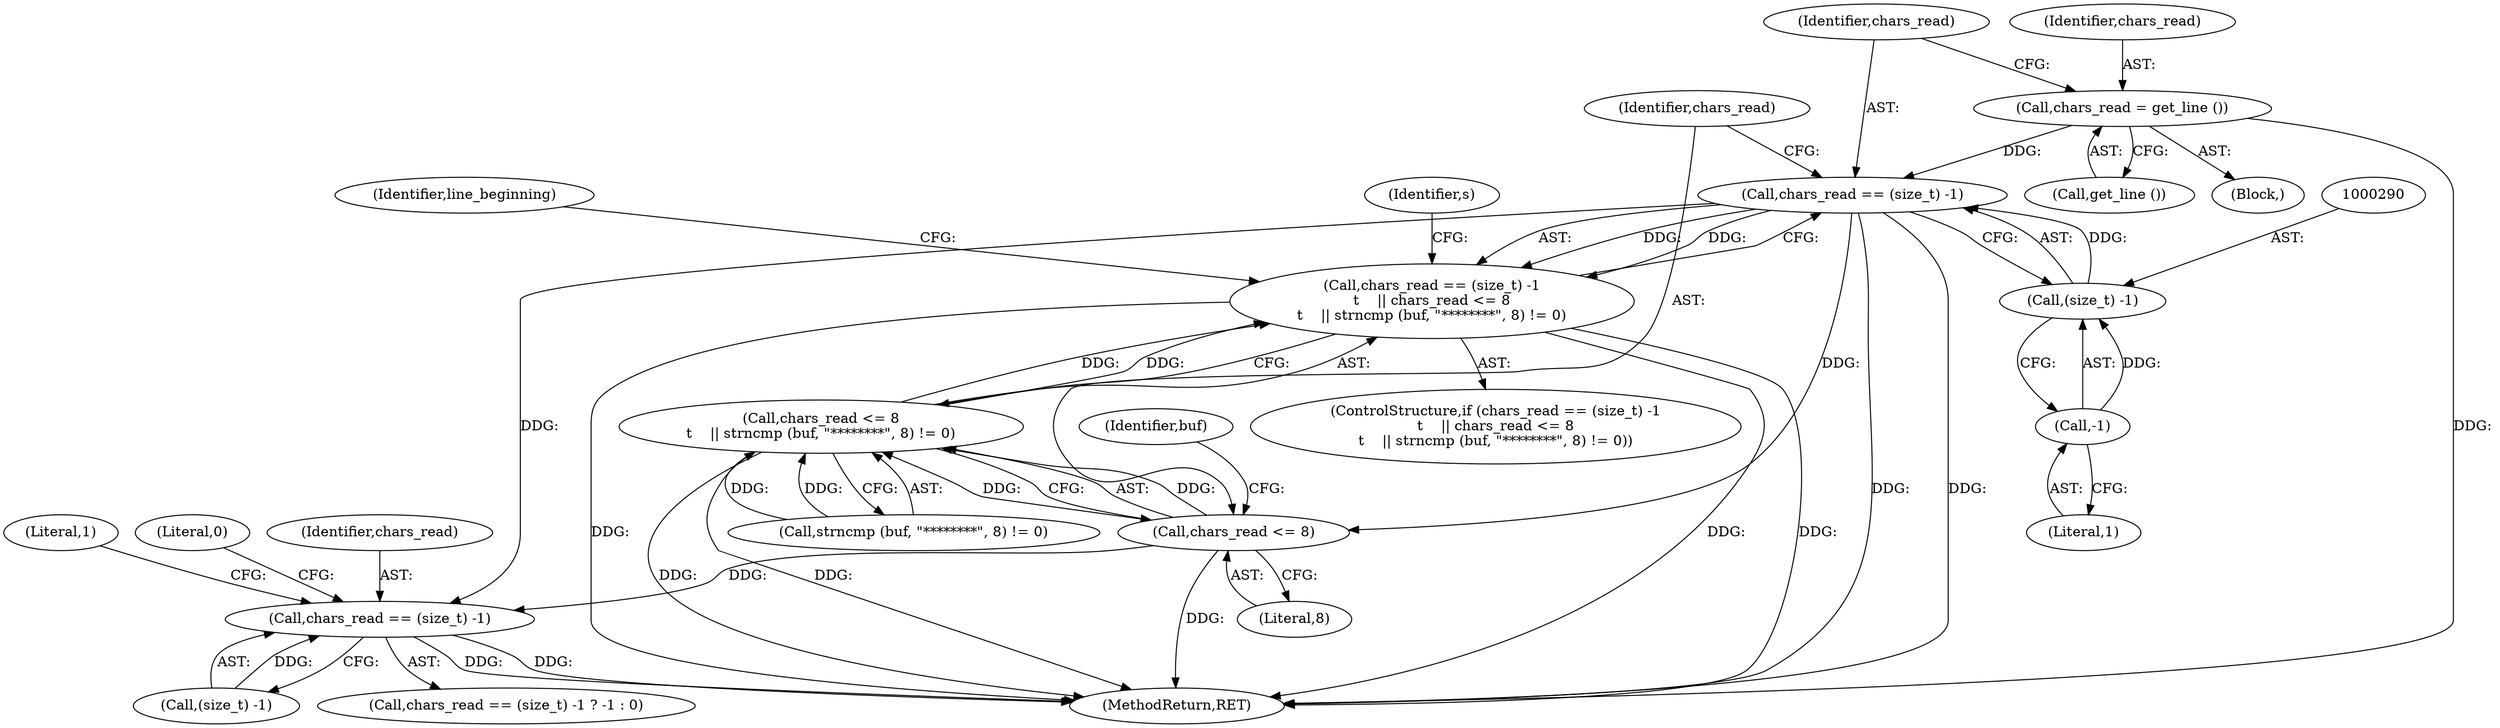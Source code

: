 digraph "0_savannah_0c08d7a902c6fdd49b704623a12d8d672ef18944@API" {
"1000287" [label="(Call,chars_read == (size_t) -1)"];
"1000282" [label="(Call,chars_read = get_line ())"];
"1000289" [label="(Call,(size_t) -1)"];
"1000291" [label="(Call,-1)"];
"1000286" [label="(Call,chars_read == (size_t) -1\n\t    || chars_read <= 8\n\t    || strncmp (buf, \"********\", 8) != 0)"];
"1000294" [label="(Call,chars_read <= 8)"];
"1000293" [label="(Call,chars_read <= 8\n\t    || strncmp (buf, \"********\", 8) != 0)"];
"1000309" [label="(Call,chars_read == (size_t) -1)"];
"1000311" [label="(Call,(size_t) -1)"];
"1000285" [label="(ControlStructure,if (chars_read == (size_t) -1\n\t    || chars_read <= 8\n\t    || strncmp (buf, \"********\", 8) != 0))"];
"1002772" [label="(MethodReturn,RET)"];
"1000299" [label="(Identifier,buf)"];
"1000317" [label="(Literal,0)"];
"1000282" [label="(Call,chars_read = get_line ())"];
"1000288" [label="(Identifier,chars_read)"];
"1000294" [label="(Call,chars_read <= 8)"];
"1000284" [label="(Call,get_line ())"];
"1000208" [label="(Block,)"];
"1000310" [label="(Identifier,chars_read)"];
"1000287" [label="(Call,chars_read == (size_t) -1)"];
"1000286" [label="(Call,chars_read == (size_t) -1\n\t    || chars_read <= 8\n\t    || strncmp (buf, \"********\", 8) != 0)"];
"1000309" [label="(Call,chars_read == (size_t) -1)"];
"1000296" [label="(Literal,8)"];
"1000289" [label="(Call,(size_t) -1)"];
"1000295" [label="(Identifier,chars_read)"];
"1000316" [label="(Literal,1)"];
"1000292" [label="(Literal,1)"];
"1000291" [label="(Call,-1)"];
"1000297" [label="(Call,strncmp (buf, \"********\", 8) != 0)"];
"1000283" [label="(Identifier,chars_read)"];
"1000305" [label="(Identifier,line_beginning)"];
"1000293" [label="(Call,chars_read <= 8\n\t    || strncmp (buf, \"********\", 8) != 0)"];
"1000308" [label="(Call,chars_read == (size_t) -1 ? -1 : 0)"];
"1000319" [label="(Identifier,s)"];
"1000287" -> "1000286"  [label="AST: "];
"1000287" -> "1000289"  [label="CFG: "];
"1000288" -> "1000287"  [label="AST: "];
"1000289" -> "1000287"  [label="AST: "];
"1000295" -> "1000287"  [label="CFG: "];
"1000286" -> "1000287"  [label="CFG: "];
"1000287" -> "1002772"  [label="DDG: "];
"1000287" -> "1002772"  [label="DDG: "];
"1000287" -> "1000286"  [label="DDG: "];
"1000287" -> "1000286"  [label="DDG: "];
"1000282" -> "1000287"  [label="DDG: "];
"1000289" -> "1000287"  [label="DDG: "];
"1000287" -> "1000294"  [label="DDG: "];
"1000287" -> "1000309"  [label="DDG: "];
"1000282" -> "1000208"  [label="AST: "];
"1000282" -> "1000284"  [label="CFG: "];
"1000283" -> "1000282"  [label="AST: "];
"1000284" -> "1000282"  [label="AST: "];
"1000288" -> "1000282"  [label="CFG: "];
"1000282" -> "1002772"  [label="DDG: "];
"1000289" -> "1000291"  [label="CFG: "];
"1000290" -> "1000289"  [label="AST: "];
"1000291" -> "1000289"  [label="AST: "];
"1000291" -> "1000289"  [label="DDG: "];
"1000291" -> "1000292"  [label="CFG: "];
"1000292" -> "1000291"  [label="AST: "];
"1000286" -> "1000285"  [label="AST: "];
"1000286" -> "1000293"  [label="CFG: "];
"1000293" -> "1000286"  [label="AST: "];
"1000305" -> "1000286"  [label="CFG: "];
"1000319" -> "1000286"  [label="CFG: "];
"1000286" -> "1002772"  [label="DDG: "];
"1000286" -> "1002772"  [label="DDG: "];
"1000286" -> "1002772"  [label="DDG: "];
"1000293" -> "1000286"  [label="DDG: "];
"1000293" -> "1000286"  [label="DDG: "];
"1000294" -> "1000293"  [label="AST: "];
"1000294" -> "1000296"  [label="CFG: "];
"1000295" -> "1000294"  [label="AST: "];
"1000296" -> "1000294"  [label="AST: "];
"1000299" -> "1000294"  [label="CFG: "];
"1000293" -> "1000294"  [label="CFG: "];
"1000294" -> "1002772"  [label="DDG: "];
"1000294" -> "1000293"  [label="DDG: "];
"1000294" -> "1000293"  [label="DDG: "];
"1000294" -> "1000309"  [label="DDG: "];
"1000293" -> "1000297"  [label="CFG: "];
"1000297" -> "1000293"  [label="AST: "];
"1000293" -> "1002772"  [label="DDG: "];
"1000293" -> "1002772"  [label="DDG: "];
"1000297" -> "1000293"  [label="DDG: "];
"1000297" -> "1000293"  [label="DDG: "];
"1000309" -> "1000308"  [label="AST: "];
"1000309" -> "1000311"  [label="CFG: "];
"1000310" -> "1000309"  [label="AST: "];
"1000311" -> "1000309"  [label="AST: "];
"1000316" -> "1000309"  [label="CFG: "];
"1000317" -> "1000309"  [label="CFG: "];
"1000309" -> "1002772"  [label="DDG: "];
"1000309" -> "1002772"  [label="DDG: "];
"1000311" -> "1000309"  [label="DDG: "];
}
